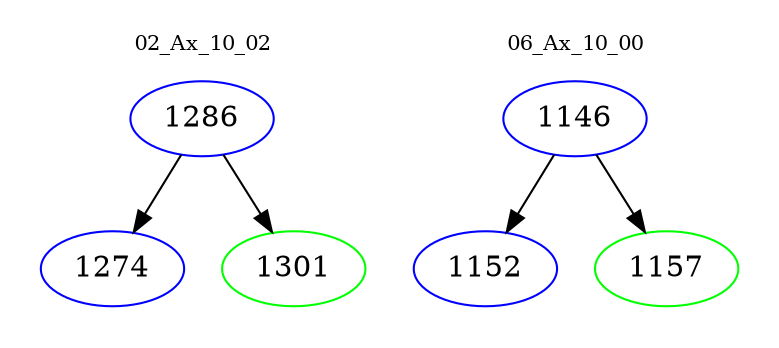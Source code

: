 digraph{
subgraph cluster_0 {
color = white
label = "02_Ax_10_02";
fontsize=10;
T0_1286 [label="1286", color="blue"]
T0_1286 -> T0_1274 [color="black"]
T0_1274 [label="1274", color="blue"]
T0_1286 -> T0_1301 [color="black"]
T0_1301 [label="1301", color="green"]
}
subgraph cluster_1 {
color = white
label = "06_Ax_10_00";
fontsize=10;
T1_1146 [label="1146", color="blue"]
T1_1146 -> T1_1152 [color="black"]
T1_1152 [label="1152", color="blue"]
T1_1146 -> T1_1157 [color="black"]
T1_1157 [label="1157", color="green"]
}
}
